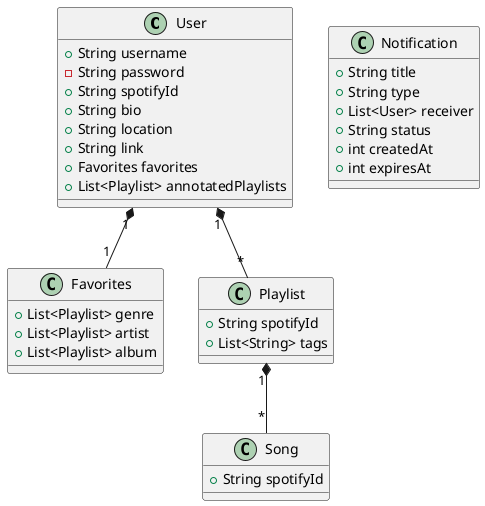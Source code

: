 ' UML Boilerplate'
@startuml db_structure
'Users structure'
class User {
    +String username
    -String password
    +String spotifyId
    +String bio
    +String location
    +String link
    +Favorites favorites
    +List<Playlist> annotatedPlaylists
}

'Favorites structure'
class Favorites {
    +List<Playlist> genre
    +List<Playlist> artist
    +List<Playlist> album
}

'Playlist structure'
class Playlist {
    +String spotifyId
    +List<String> tags
}

'Song structure'
class Song {
    +String spotifyId
}

'Notification Structure'
class Notification {
    +String title
    +String type
    +List<User> receiver
    +String status
    +int createdAt
    +int expiresAt
}

Playlist "1" *-- "*" Song

User "1" *-- "*" Playlist

User "1" *-- "1" Favorites
@enduml